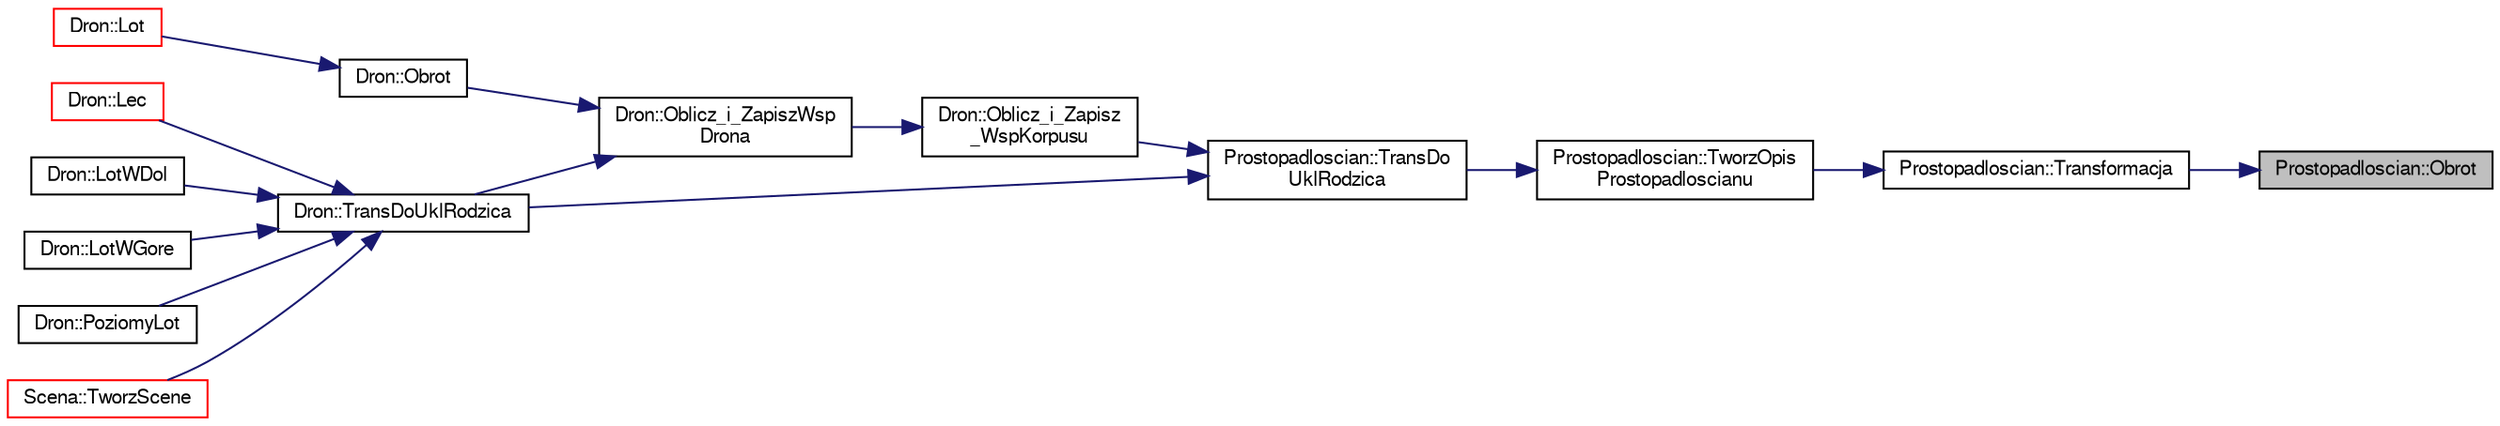 digraph "Prostopadloscian::Obrot"
{
 // LATEX_PDF_SIZE
  edge [fontname="FreeSans",fontsize="10",labelfontname="FreeSans",labelfontsize="10"];
  node [fontname="FreeSans",fontsize="10",shape=record];
  rankdir="RL";
  Node1 [label="Prostopadloscian::Obrot",height=0.2,width=0.4,color="black", fillcolor="grey75", style="filled", fontcolor="black",tooltip="Metoda Obracajaca Prostopadloscian."];
  Node1 -> Node2 [dir="back",color="midnightblue",fontsize="10",style="solid",fontname="FreeSans"];
  Node2 [label="Prostopadloscian::Transformacja",height=0.2,width=0.4,color="black", fillcolor="white", style="filled",URL="$a00130.html#a95a97faff0de26090510d6a32eb66295",tooltip="Metoda transformujaca prostopadloscia."];
  Node2 -> Node3 [dir="back",color="midnightblue",fontsize="10",style="solid",fontname="FreeSans"];
  Node3 [label="Prostopadloscian::TworzOpis\lProstopadloscianu",height=0.2,width=0.4,color="black", fillcolor="white", style="filled",URL="$a00130.html#a8f37c33d08de805c7855b66fe46e901a",tooltip="Metoda tworzaca opis prostopadloscianu."];
  Node3 -> Node4 [dir="back",color="midnightblue",fontsize="10",style="solid",fontname="FreeSans"];
  Node4 [label="Prostopadloscian::TransDo\lUklRodzica",height=0.2,width=0.4,color="black", fillcolor="white", style="filled",URL="$a00130.html#a97065b4375d19d6f2bee4a610a425b4e",tooltip="Metoda przesuwajaca Prostopadloscian wzgledem Drona."];
  Node4 -> Node5 [dir="back",color="midnightblue",fontsize="10",style="solid",fontname="FreeSans"];
  Node5 [label="Dron::Oblicz_i_Zapisz\l_WspKorpusu",height=0.2,width=0.4,color="black", fillcolor="white", style="filled",URL="$a00106.html#ae1fb7dd84aff0aee71199ab6e2ee2949",tooltip="Obliczajaca wspolrzedne korpusu drona."];
  Node5 -> Node6 [dir="back",color="midnightblue",fontsize="10",style="solid",fontname="FreeSans"];
  Node6 [label="Dron::Oblicz_i_ZapiszWsp\lDrona",height=0.2,width=0.4,color="black", fillcolor="white", style="filled",URL="$a00106.html#a9cea5ba789e3ac0961846a77d909b552",tooltip="Metoda zapisujaca polozenie poszczegolnych wierzcholkow."];
  Node6 -> Node7 [dir="back",color="midnightblue",fontsize="10",style="solid",fontname="FreeSans"];
  Node7 [label="Dron::Obrot",height=0.2,width=0.4,color="black", fillcolor="white", style="filled",URL="$a00106.html#a25f42d02fc5b27f30e872d444ffb5230",tooltip="Metoda realizujaca obrot drona COS JEST NIE TAK."];
  Node7 -> Node8 [dir="back",color="midnightblue",fontsize="10",style="solid",fontname="FreeSans"];
  Node8 [label="Dron::Lot",height=0.2,width=0.4,color="red", fillcolor="white", style="filled",URL="$a00106.html#a904f1ed9e3a3298a7e85619260de5a1f",tooltip="Metoda realizujaca cala animacje lotu drona."];
  Node6 -> Node11 [dir="back",color="midnightblue",fontsize="10",style="solid",fontname="FreeSans"];
  Node11 [label="Dron::TransDoUklRodzica",height=0.2,width=0.4,color="black", fillcolor="white", style="filled",URL="$a00106.html#aa0e058c1c55a73cccb4098d2b02bba27",tooltip="Metoda transformujaca."];
  Node11 -> Node12 [dir="back",color="midnightblue",fontsize="10",style="solid",fontname="FreeSans"];
  Node12 [label="Dron::Lec",height=0.2,width=0.4,color="red", fillcolor="white", style="filled",URL="$a00106.html#a73e0a729daf06e3a66eb1d3484b3433d",tooltip="nowe metody realizujace lot"];
  Node11 -> Node15 [dir="back",color="midnightblue",fontsize="10",style="solid",fontname="FreeSans"];
  Node15 [label="Dron::LotWDol",height=0.2,width=0.4,color="black", fillcolor="white", style="filled",URL="$a00106.html#a377c3c7c4d1775ce4041fcd8756c73e0",tooltip="Metoda realizujaca animujace opadania drona."];
  Node11 -> Node16 [dir="back",color="midnightblue",fontsize="10",style="solid",fontname="FreeSans"];
  Node16 [label="Dron::LotWGore",height=0.2,width=0.4,color="black", fillcolor="white", style="filled",URL="$a00106.html#a185638c36a312f1b6cf9f85d3a6d7a25",tooltip="Metody Animujace ruch drona."];
  Node11 -> Node17 [dir="back",color="midnightblue",fontsize="10",style="solid",fontname="FreeSans"];
  Node17 [label="Dron::PoziomyLot",height=0.2,width=0.4,color="black", fillcolor="white", style="filled",URL="$a00106.html#a2a9e379826745a478b3a57638f9496b4",tooltip="Metoda realizujaca animujace unoszenie drona."];
  Node11 -> Node18 [dir="back",color="midnightblue",fontsize="10",style="solid",fontname="FreeSans"];
  Node18 [label="Scena::TworzScene",height=0.2,width=0.4,color="red", fillcolor="white", style="filled",URL="$a00134.html#aeca659dd59433366298ce1a828208d62",tooltip="Metoda tworzaca uklad sceny."];
  Node4 -> Node11 [dir="back",color="midnightblue",fontsize="10",style="solid",fontname="FreeSans"];
}
